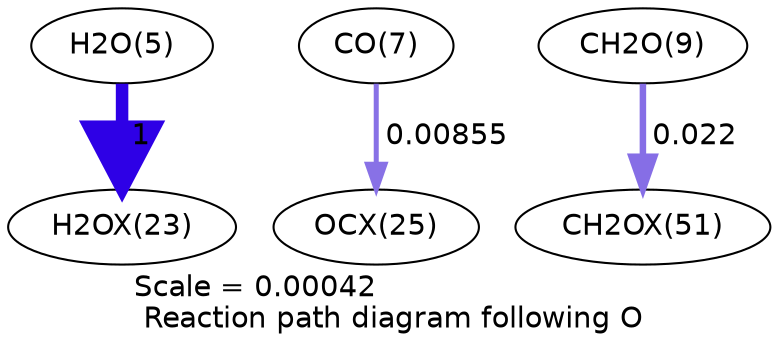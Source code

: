 digraph reaction_paths {
center=1;
s7 -> s38[fontname="Helvetica", penwidth=6, arrowsize=3, color="0.7, 1.5, 0.9"
, label=" 1"];
s9 -> s40[fontname="Helvetica", penwidth=2.41, arrowsize=1.2, color="0.7, 0.509, 0.9"
, label=" 0.00855"];
s11 -> s49[fontname="Helvetica", penwidth=3.12, arrowsize=1.56, color="0.7, 0.522, 0.9"
, label=" 0.022"];
s7 [ fontname="Helvetica", label="H2O(5)"];
s9 [ fontname="Helvetica", label="CO(7)"];
s11 [ fontname="Helvetica", label="CH2O(9)"];
s38 [ fontname="Helvetica", label="H2OX(23)"];
s40 [ fontname="Helvetica", label="OCX(25)"];
s49 [ fontname="Helvetica", label="CH2OX(51)"];
 label = "Scale = 0.00042\l Reaction path diagram following O";
 fontname = "Helvetica";
}
